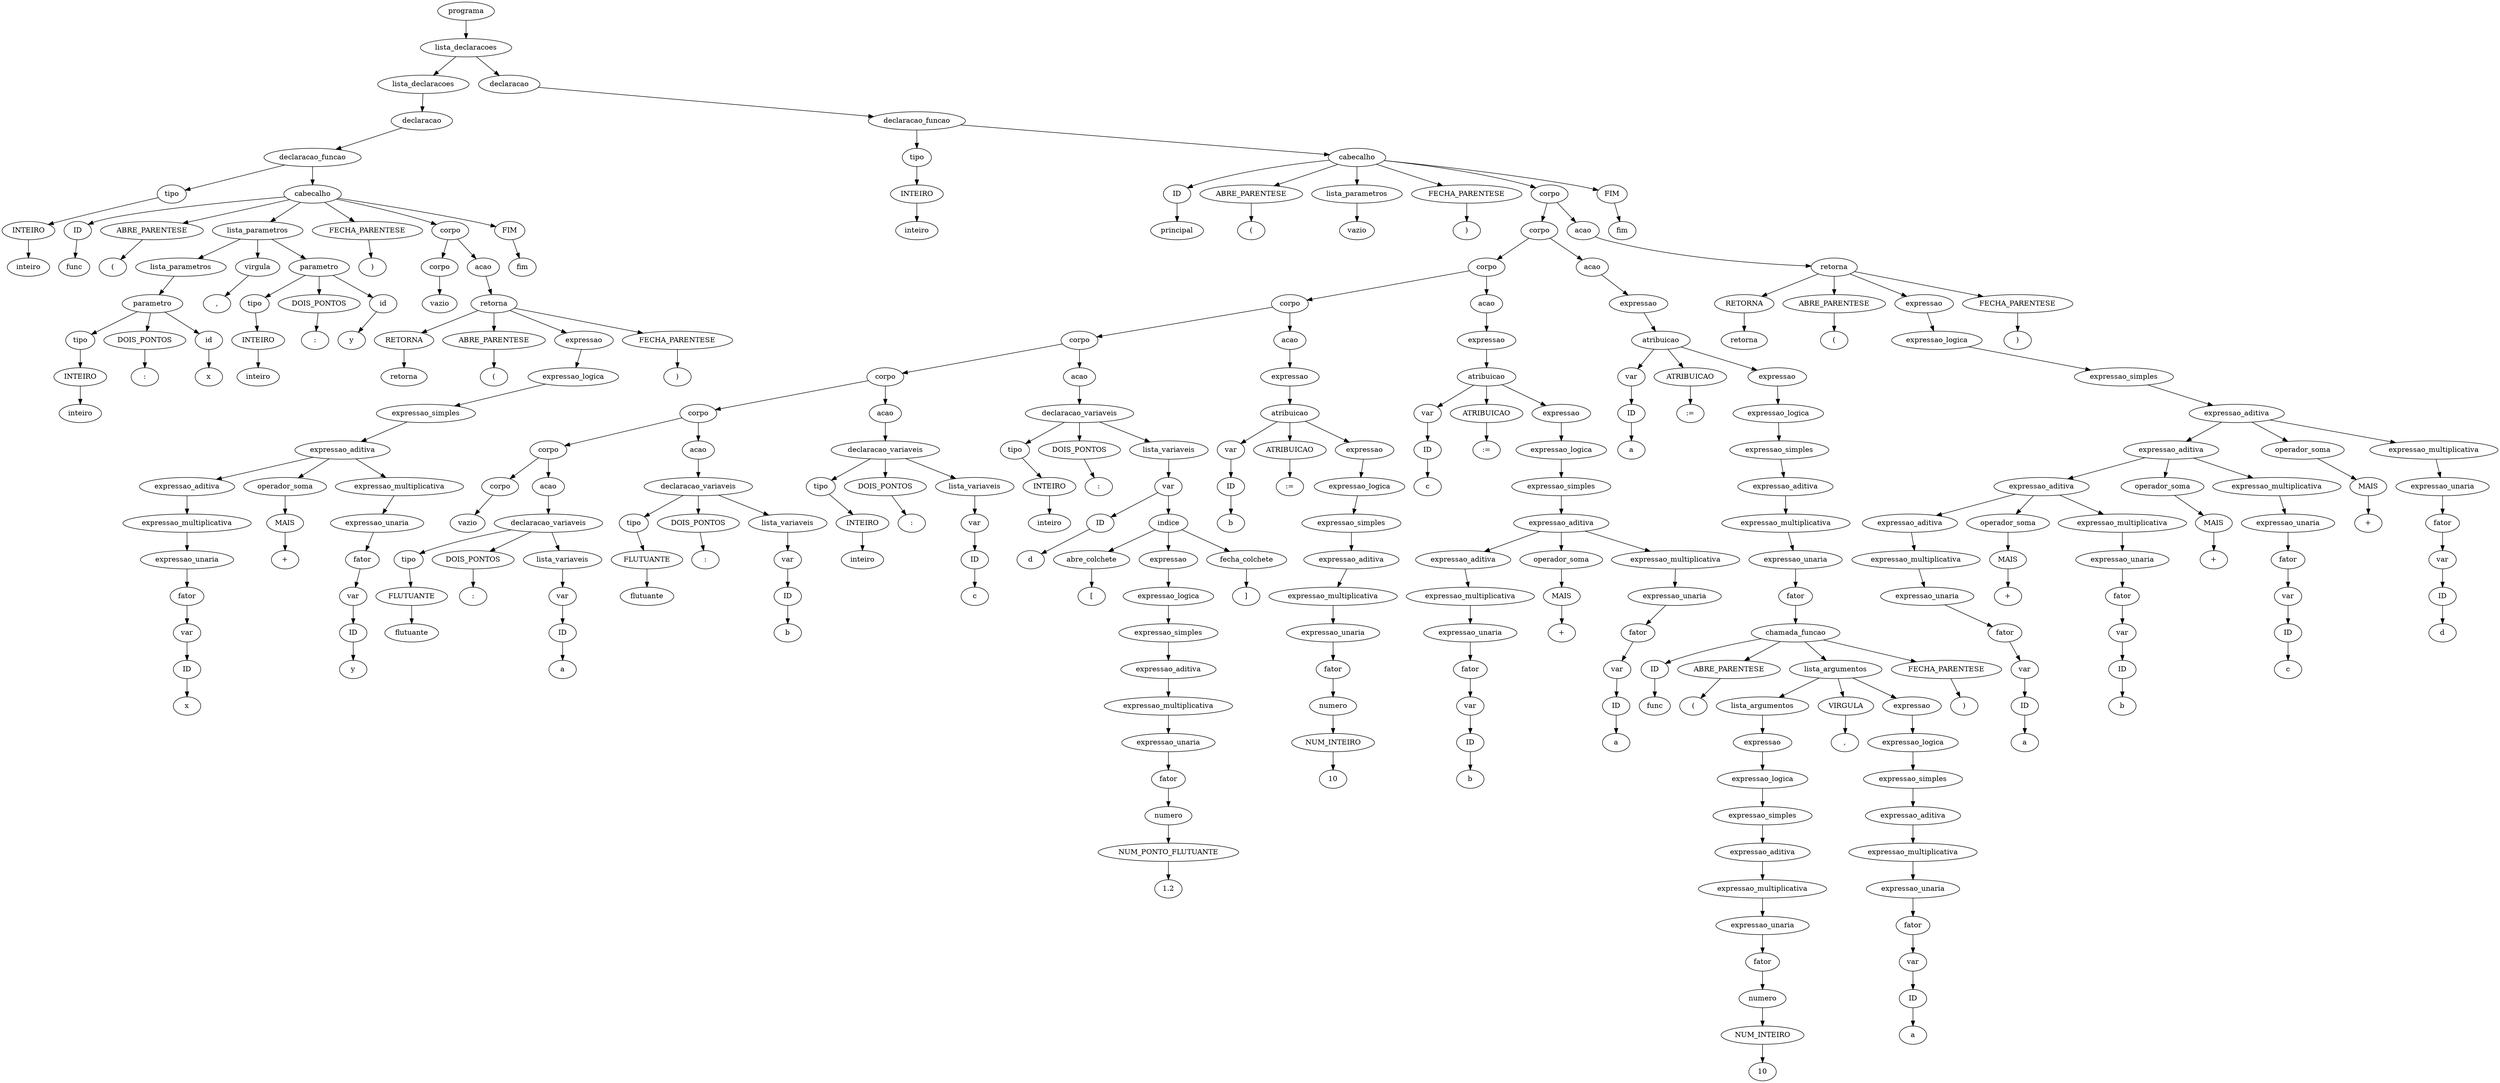 digraph tree {
    "0x0" [label="programa"];
    "0x1" [label="lista_declaracoes"];
    "0x2" [label="lista_declaracoes"];
    "0x3" [label="declaracao"];
    "0x4" [label="declaracao_funcao"];
    "0x5" [label="tipo"];
    "0x6" [label="INTEIRO"];
    "0x7" [label="inteiro"];
    "0x8" [label="cabecalho"];
    "0x9" [label="ID"];
    "0xa" [label="func"];
    "0xb" [label="ABRE_PARENTESE"];
    "0xc" [label="("];
    "0xd" [label="lista_parametros"];
    "0xe" [label="lista_parametros"];
    "0xf" [label="parametro"];
    "0x10" [label="tipo"];
    "0x11" [label="INTEIRO"];
    "0x12" [label="inteiro"];
    "0x13" [label="DOIS_PONTOS"];
    "0x14" [label=":"];
    "0x15" [label="id"];
    "0x16" [label="x"];
    "0x17" [label="virgula"];
    "0x18" [label=","];
    "0x19" [label="parametro"];
    "0x1a" [label="tipo"];
    "0x1b" [label="INTEIRO"];
    "0x1c" [label="inteiro"];
    "0x1d" [label="DOIS_PONTOS"];
    "0x1e" [label=":"];
    "0x1f" [label="id"];
    "0x20" [label="y"];
    "0x21" [label="FECHA_PARENTESE"];
    "0x22" [label=")"];
    "0x23" [label="corpo"];
    "0x24" [label="corpo"];
    "0x25" [label="vazio"];
    "0x26" [label="acao"];
    "0x27" [label="retorna"];
    "0x28" [label="RETORNA"];
    "0x29" [label="retorna"];
    "0x2a" [label="ABRE_PARENTESE"];
    "0x2b" [label="("];
    "0x2c" [label="expressao"];
    "0x2d" [label="expressao_logica"];
    "0x2e" [label="expressao_simples"];
    "0x2f" [label="expressao_aditiva"];
    "0x30" [label="expressao_aditiva"];
    "0x31" [label="expressao_multiplicativa"];
    "0x32" [label="expressao_unaria"];
    "0x33" [label="fator"];
    "0x34" [label="var"];
    "0x35" [label="ID"];
    "0x36" [label="x"];
    "0x37" [label="operador_soma"];
    "0x38" [label="MAIS"];
    "0x39" [label="+"];
    "0x3a" [label="expressao_multiplicativa"];
    "0x3b" [label="expressao_unaria"];
    "0x3c" [label="fator"];
    "0x3d" [label="var"];
    "0x3e" [label="ID"];
    "0x3f" [label="y"];
    "0x40" [label="FECHA_PARENTESE"];
    "0x41" [label=")"];
    "0x42" [label="FIM"];
    "0x43" [label="fim"];
    "0x44" [label="declaracao"];
    "0x45" [label="declaracao_funcao"];
    "0x46" [label="tipo"];
    "0x47" [label="INTEIRO"];
    "0x48" [label="inteiro"];
    "0x49" [label="cabecalho"];
    "0x4a" [label="ID"];
    "0x4b" [label="principal"];
    "0x4c" [label="ABRE_PARENTESE"];
    "0x4d" [label="("];
    "0x4e" [label="lista_parametros"];
    "0x4f" [label="vazio"];
    "0x50" [label="FECHA_PARENTESE"];
    "0x51" [label=")"];
    "0x52" [label="corpo"];
    "0x53" [label="corpo"];
    "0x54" [label="corpo"];
    "0x55" [label="corpo"];
    "0x56" [label="corpo"];
    "0x57" [label="corpo"];
    "0x58" [label="corpo"];
    "0x59" [label="corpo"];
    "0x5a" [label="corpo"];
    "0x5b" [label="vazio"];
    "0x5c" [label="acao"];
    "0x5d" [label="declaracao_variaveis"];
    "0x5e" [label="tipo"];
    "0x5f" [label="FLUTUANTE"];
    "0x60" [label="flutuante"];
    "0x61" [label="DOIS_PONTOS"];
    "0x62" [label=":"];
    "0x63" [label="lista_variaveis"];
    "0x64" [label="var"];
    "0x65" [label="ID"];
    "0x66" [label="a"];
    "0x67" [label="acao"];
    "0x68" [label="declaracao_variaveis"];
    "0x69" [label="tipo"];
    "0x6a" [label="FLUTUANTE"];
    "0x6b" [label="flutuante"];
    "0x6c" [label="DOIS_PONTOS"];
    "0x6d" [label=":"];
    "0x6e" [label="lista_variaveis"];
    "0x6f" [label="var"];
    "0x70" [label="ID"];
    "0x71" [label="b"];
    "0x72" [label="acao"];
    "0x73" [label="declaracao_variaveis"];
    "0x74" [label="tipo"];
    "0x75" [label="INTEIRO"];
    "0x76" [label="inteiro"];
    "0x77" [label="DOIS_PONTOS"];
    "0x78" [label=":"];
    "0x79" [label="lista_variaveis"];
    "0x7a" [label="var"];
    "0x7b" [label="ID"];
    "0x7c" [label="c"];
    "0x7d" [label="acao"];
    "0x7e" [label="declaracao_variaveis"];
    "0x7f" [label="tipo"];
    "0x80" [label="INTEIRO"];
    "0x81" [label="inteiro"];
    "0x82" [label="DOIS_PONTOS"];
    "0x83" [label=":"];
    "0x84" [label="lista_variaveis"];
    "0x85" [label="var"];
    "0x86" [label="ID"];
    "0x87" [label="d"];
    "0x88" [label="indice"];
    "0x89" [label="abre_colchete"];
    "0x8a" [label="["];
    "0x8b" [label="expressao"];
    "0x8c" [label="expressao_logica"];
    "0x8d" [label="expressao_simples"];
    "0x8e" [label="expressao_aditiva"];
    "0x8f" [label="expressao_multiplicativa"];
    "0x90" [label="expressao_unaria"];
    "0x91" [label="fator"];
    "0x92" [label="numero"];
    "0x93" [label="NUM_PONTO_FLUTUANTE"];
    "0x94" [label="1.2"];
    "0x95" [label="fecha_colchete"];
    "0x96" [label="]"];
    "0x97" [label="acao"];
    "0x98" [label="expressao"];
    "0x99" [label="atribuicao"];
    "0x9a" [label="var"];
    "0x9b" [label="ID"];
    "0x9c" [label="b"];
    "0x9d" [label="ATRIBUICAO"];
    "0x9e" [label=":="];
    "0x9f" [label="expressao"];
    "0xa0" [label="expressao_logica"];
    "0xa1" [label="expressao_simples"];
    "0xa2" [label="expressao_aditiva"];
    "0xa3" [label="expressao_multiplicativa"];
    "0xa4" [label="expressao_unaria"];
    "0xa5" [label="fator"];
    "0xa6" [label="numero"];
    "0xa7" [label="NUM_INTEIRO"];
    "0xa8" [label="10"];
    "0xa9" [label="acao"];
    "0xaa" [label="expressao"];
    "0xab" [label="atribuicao"];
    "0xac" [label="var"];
    "0xad" [label="ID"];
    "0xae" [label="c"];
    "0xaf" [label="ATRIBUICAO"];
    "0xb0" [label=":="];
    "0xb1" [label="expressao"];
    "0xb2" [label="expressao_logica"];
    "0xb3" [label="expressao_simples"];
    "0xb4" [label="expressao_aditiva"];
    "0xb5" [label="expressao_aditiva"];
    "0xb6" [label="expressao_multiplicativa"];
    "0xb7" [label="expressao_unaria"];
    "0xb8" [label="fator"];
    "0xb9" [label="var"];
    "0xba" [label="ID"];
    "0xbb" [label="b"];
    "0xbc" [label="operador_soma"];
    "0xbd" [label="MAIS"];
    "0xbe" [label="+"];
    "0xbf" [label="expressao_multiplicativa"];
    "0xc0" [label="expressao_unaria"];
    "0xc1" [label="fator"];
    "0xc2" [label="var"];
    "0xc3" [label="ID"];
    "0xc4" [label="a"];
    "0xc5" [label="acao"];
    "0xc6" [label="expressao"];
    "0xc7" [label="atribuicao"];
    "0xc8" [label="var"];
    "0xc9" [label="ID"];
    "0xca" [label="a"];
    "0xcb" [label="ATRIBUICAO"];
    "0xcc" [label=":="];
    "0xcd" [label="expressao"];
    "0xce" [label="expressao_logica"];
    "0xcf" [label="expressao_simples"];
    "0xd0" [label="expressao_aditiva"];
    "0xd1" [label="expressao_multiplicativa"];
    "0xd2" [label="expressao_unaria"];
    "0xd3" [label="fator"];
    "0xd4" [label="chamada_funcao"];
    "0xd5" [label="ID"];
    "0xd6" [label="func"];
    "0xd7" [label="ABRE_PARENTESE"];
    "0xd8" [label="("];
    "0xd9" [label="lista_argumentos"];
    "0xda" [label="lista_argumentos"];
    "0xdb" [label="expressao"];
    "0xdc" [label="expressao_logica"];
    "0xdd" [label="expressao_simples"];
    "0xde" [label="expressao_aditiva"];
    "0xdf" [label="expressao_multiplicativa"];
    "0xe0" [label="expressao_unaria"];
    "0xe1" [label="fator"];
    "0xe2" [label="numero"];
    "0xe3" [label="NUM_INTEIRO"];
    "0xe4" [label="10"];
    "0xe5" [label="VIRGULA"];
    "0xe6" [label=","];
    "0xe7" [label="expressao"];
    "0xe8" [label="expressao_logica"];
    "0xe9" [label="expressao_simples"];
    "0xea" [label="expressao_aditiva"];
    "0xeb" [label="expressao_multiplicativa"];
    "0xec" [label="expressao_unaria"];
    "0xed" [label="fator"];
    "0xee" [label="var"];
    "0xef" [label="ID"];
    "0xf0" [label="a"];
    "0xf1" [label="FECHA_PARENTESE"];
    "0xf2" [label=")"];
    "0xf3" [label="acao"];
    "0xf4" [label="retorna"];
    "0xf5" [label="RETORNA"];
    "0xf6" [label="retorna"];
    "0xf7" [label="ABRE_PARENTESE"];
    "0xf8" [label="("];
    "0xf9" [label="expressao"];
    "0xfa" [label="expressao_logica"];
    "0xfb" [label="expressao_simples"];
    "0xfc" [label="expressao_aditiva"];
    "0xfd" [label="expressao_aditiva"];
    "0xfe" [label="expressao_aditiva"];
    "0xff" [label="expressao_aditiva"];
    "0x100" [label="expressao_multiplicativa"];
    "0x101" [label="expressao_unaria"];
    "0x102" [label="fator"];
    "0x103" [label="var"];
    "0x104" [label="ID"];
    "0x105" [label="a"];
    "0x106" [label="operador_soma"];
    "0x107" [label="MAIS"];
    "0x108" [label="+"];
    "0x109" [label="expressao_multiplicativa"];
    "0x10a" [label="expressao_unaria"];
    "0x10b" [label="fator"];
    "0x10c" [label="var"];
    "0x10d" [label="ID"];
    "0x10e" [label="b"];
    "0x10f" [label="operador_soma"];
    "0x110" [label="MAIS"];
    "0x111" [label="+"];
    "0x112" [label="expressao_multiplicativa"];
    "0x113" [label="expressao_unaria"];
    "0x114" [label="fator"];
    "0x115" [label="var"];
    "0x116" [label="ID"];
    "0x117" [label="c"];
    "0x118" [label="operador_soma"];
    "0x119" [label="MAIS"];
    "0x11a" [label="+"];
    "0x11b" [label="expressao_multiplicativa"];
    "0x11c" [label="expressao_unaria"];
    "0x11d" [label="fator"];
    "0x11e" [label="var"];
    "0x11f" [label="ID"];
    "0x120" [label="d"];
    "0x121" [label="FECHA_PARENTESE"];
    "0x122" [label=")"];
    "0x123" [label="FIM"];
    "0x124" [label="fim"];
    "0x0" -> "0x1";
    "0x1" -> "0x2";
    "0x1" -> "0x44";
    "0x2" -> "0x3";
    "0x3" -> "0x4";
    "0x4" -> "0x5";
    "0x4" -> "0x8";
    "0x5" -> "0x6";
    "0x6" -> "0x7";
    "0x8" -> "0x9";
    "0x8" -> "0xb";
    "0x8" -> "0xd";
    "0x8" -> "0x21";
    "0x8" -> "0x23";
    "0x8" -> "0x42";
    "0x9" -> "0xa";
    "0xb" -> "0xc";
    "0xd" -> "0xe";
    "0xd" -> "0x17";
    "0xd" -> "0x19";
    "0xe" -> "0xf";
    "0xf" -> "0x10";
    "0xf" -> "0x13";
    "0xf" -> "0x15";
    "0x10" -> "0x11";
    "0x11" -> "0x12";
    "0x13" -> "0x14";
    "0x15" -> "0x16";
    "0x17" -> "0x18";
    "0x19" -> "0x1a";
    "0x19" -> "0x1d";
    "0x19" -> "0x1f";
    "0x1a" -> "0x1b";
    "0x1b" -> "0x1c";
    "0x1d" -> "0x1e";
    "0x1f" -> "0x20";
    "0x21" -> "0x22";
    "0x23" -> "0x24";
    "0x23" -> "0x26";
    "0x24" -> "0x25";
    "0x26" -> "0x27";
    "0x27" -> "0x28";
    "0x27" -> "0x2a";
    "0x27" -> "0x2c";
    "0x27" -> "0x40";
    "0x28" -> "0x29";
    "0x2a" -> "0x2b";
    "0x2c" -> "0x2d";
    "0x2d" -> "0x2e";
    "0x2e" -> "0x2f";
    "0x2f" -> "0x30";
    "0x2f" -> "0x37";
    "0x2f" -> "0x3a";
    "0x30" -> "0x31";
    "0x31" -> "0x32";
    "0x32" -> "0x33";
    "0x33" -> "0x34";
    "0x34" -> "0x35";
    "0x35" -> "0x36";
    "0x37" -> "0x38";
    "0x38" -> "0x39";
    "0x3a" -> "0x3b";
    "0x3b" -> "0x3c";
    "0x3c" -> "0x3d";
    "0x3d" -> "0x3e";
    "0x3e" -> "0x3f";
    "0x40" -> "0x41";
    "0x42" -> "0x43";
    "0x44" -> "0x45";
    "0x45" -> "0x46";
    "0x45" -> "0x49";
    "0x46" -> "0x47";
    "0x47" -> "0x48";
    "0x49" -> "0x4a";
    "0x49" -> "0x4c";
    "0x49" -> "0x4e";
    "0x49" -> "0x50";
    "0x49" -> "0x52";
    "0x49" -> "0x123";
    "0x4a" -> "0x4b";
    "0x4c" -> "0x4d";
    "0x4e" -> "0x4f";
    "0x50" -> "0x51";
    "0x52" -> "0x53";
    "0x52" -> "0xf3";
    "0x53" -> "0x54";
    "0x53" -> "0xc5";
    "0x54" -> "0x55";
    "0x54" -> "0xa9";
    "0x55" -> "0x56";
    "0x55" -> "0x97";
    "0x56" -> "0x57";
    "0x56" -> "0x7d";
    "0x57" -> "0x58";
    "0x57" -> "0x72";
    "0x58" -> "0x59";
    "0x58" -> "0x67";
    "0x59" -> "0x5a";
    "0x59" -> "0x5c";
    "0x5a" -> "0x5b";
    "0x5c" -> "0x5d";
    "0x5d" -> "0x5e";
    "0x5d" -> "0x61";
    "0x5d" -> "0x63";
    "0x5e" -> "0x5f";
    "0x5f" -> "0x60";
    "0x61" -> "0x62";
    "0x63" -> "0x64";
    "0x64" -> "0x65";
    "0x65" -> "0x66";
    "0x67" -> "0x68";
    "0x68" -> "0x69";
    "0x68" -> "0x6c";
    "0x68" -> "0x6e";
    "0x69" -> "0x6a";
    "0x6a" -> "0x6b";
    "0x6c" -> "0x6d";
    "0x6e" -> "0x6f";
    "0x6f" -> "0x70";
    "0x70" -> "0x71";
    "0x72" -> "0x73";
    "0x73" -> "0x74";
    "0x73" -> "0x77";
    "0x73" -> "0x79";
    "0x74" -> "0x75";
    "0x75" -> "0x76";
    "0x77" -> "0x78";
    "0x79" -> "0x7a";
    "0x7a" -> "0x7b";
    "0x7b" -> "0x7c";
    "0x7d" -> "0x7e";
    "0x7e" -> "0x7f";
    "0x7e" -> "0x82";
    "0x7e" -> "0x84";
    "0x7f" -> "0x80";
    "0x80" -> "0x81";
    "0x82" -> "0x83";
    "0x84" -> "0x85";
    "0x85" -> "0x86";
    "0x85" -> "0x88";
    "0x86" -> "0x87";
    "0x88" -> "0x89";
    "0x88" -> "0x8b";
    "0x88" -> "0x95";
    "0x89" -> "0x8a";
    "0x8b" -> "0x8c";
    "0x8c" -> "0x8d";
    "0x8d" -> "0x8e";
    "0x8e" -> "0x8f";
    "0x8f" -> "0x90";
    "0x90" -> "0x91";
    "0x91" -> "0x92";
    "0x92" -> "0x93";
    "0x93" -> "0x94";
    "0x95" -> "0x96";
    "0x97" -> "0x98";
    "0x98" -> "0x99";
    "0x99" -> "0x9a";
    "0x99" -> "0x9d";
    "0x99" -> "0x9f";
    "0x9a" -> "0x9b";
    "0x9b" -> "0x9c";
    "0x9d" -> "0x9e";
    "0x9f" -> "0xa0";
    "0xa0" -> "0xa1";
    "0xa1" -> "0xa2";
    "0xa2" -> "0xa3";
    "0xa3" -> "0xa4";
    "0xa4" -> "0xa5";
    "0xa5" -> "0xa6";
    "0xa6" -> "0xa7";
    "0xa7" -> "0xa8";
    "0xa9" -> "0xaa";
    "0xaa" -> "0xab";
    "0xab" -> "0xac";
    "0xab" -> "0xaf";
    "0xab" -> "0xb1";
    "0xac" -> "0xad";
    "0xad" -> "0xae";
    "0xaf" -> "0xb0";
    "0xb1" -> "0xb2";
    "0xb2" -> "0xb3";
    "0xb3" -> "0xb4";
    "0xb4" -> "0xb5";
    "0xb4" -> "0xbc";
    "0xb4" -> "0xbf";
    "0xb5" -> "0xb6";
    "0xb6" -> "0xb7";
    "0xb7" -> "0xb8";
    "0xb8" -> "0xb9";
    "0xb9" -> "0xba";
    "0xba" -> "0xbb";
    "0xbc" -> "0xbd";
    "0xbd" -> "0xbe";
    "0xbf" -> "0xc0";
    "0xc0" -> "0xc1";
    "0xc1" -> "0xc2";
    "0xc2" -> "0xc3";
    "0xc3" -> "0xc4";
    "0xc5" -> "0xc6";
    "0xc6" -> "0xc7";
    "0xc7" -> "0xc8";
    "0xc7" -> "0xcb";
    "0xc7" -> "0xcd";
    "0xc8" -> "0xc9";
    "0xc9" -> "0xca";
    "0xcb" -> "0xcc";
    "0xcd" -> "0xce";
    "0xce" -> "0xcf";
    "0xcf" -> "0xd0";
    "0xd0" -> "0xd1";
    "0xd1" -> "0xd2";
    "0xd2" -> "0xd3";
    "0xd3" -> "0xd4";
    "0xd4" -> "0xd5";
    "0xd4" -> "0xd7";
    "0xd4" -> "0xd9";
    "0xd4" -> "0xf1";
    "0xd5" -> "0xd6";
    "0xd7" -> "0xd8";
    "0xd9" -> "0xda";
    "0xd9" -> "0xe5";
    "0xd9" -> "0xe7";
    "0xda" -> "0xdb";
    "0xdb" -> "0xdc";
    "0xdc" -> "0xdd";
    "0xdd" -> "0xde";
    "0xde" -> "0xdf";
    "0xdf" -> "0xe0";
    "0xe0" -> "0xe1";
    "0xe1" -> "0xe2";
    "0xe2" -> "0xe3";
    "0xe3" -> "0xe4";
    "0xe5" -> "0xe6";
    "0xe7" -> "0xe8";
    "0xe8" -> "0xe9";
    "0xe9" -> "0xea";
    "0xea" -> "0xeb";
    "0xeb" -> "0xec";
    "0xec" -> "0xed";
    "0xed" -> "0xee";
    "0xee" -> "0xef";
    "0xef" -> "0xf0";
    "0xf1" -> "0xf2";
    "0xf3" -> "0xf4";
    "0xf4" -> "0xf5";
    "0xf4" -> "0xf7";
    "0xf4" -> "0xf9";
    "0xf4" -> "0x121";
    "0xf5" -> "0xf6";
    "0xf7" -> "0xf8";
    "0xf9" -> "0xfa";
    "0xfa" -> "0xfb";
    "0xfb" -> "0xfc";
    "0xfc" -> "0xfd";
    "0xfc" -> "0x118";
    "0xfc" -> "0x11b";
    "0xfd" -> "0xfe";
    "0xfd" -> "0x10f";
    "0xfd" -> "0x112";
    "0xfe" -> "0xff";
    "0xfe" -> "0x106";
    "0xfe" -> "0x109";
    "0xff" -> "0x100";
    "0x100" -> "0x101";
    "0x101" -> "0x102";
    "0x102" -> "0x103";
    "0x103" -> "0x104";
    "0x104" -> "0x105";
    "0x106" -> "0x107";
    "0x107" -> "0x108";
    "0x109" -> "0x10a";
    "0x10a" -> "0x10b";
    "0x10b" -> "0x10c";
    "0x10c" -> "0x10d";
    "0x10d" -> "0x10e";
    "0x10f" -> "0x110";
    "0x110" -> "0x111";
    "0x112" -> "0x113";
    "0x113" -> "0x114";
    "0x114" -> "0x115";
    "0x115" -> "0x116";
    "0x116" -> "0x117";
    "0x118" -> "0x119";
    "0x119" -> "0x11a";
    "0x11b" -> "0x11c";
    "0x11c" -> "0x11d";
    "0x11d" -> "0x11e";
    "0x11e" -> "0x11f";
    "0x11f" -> "0x120";
    "0x121" -> "0x122";
    "0x123" -> "0x124";
}

